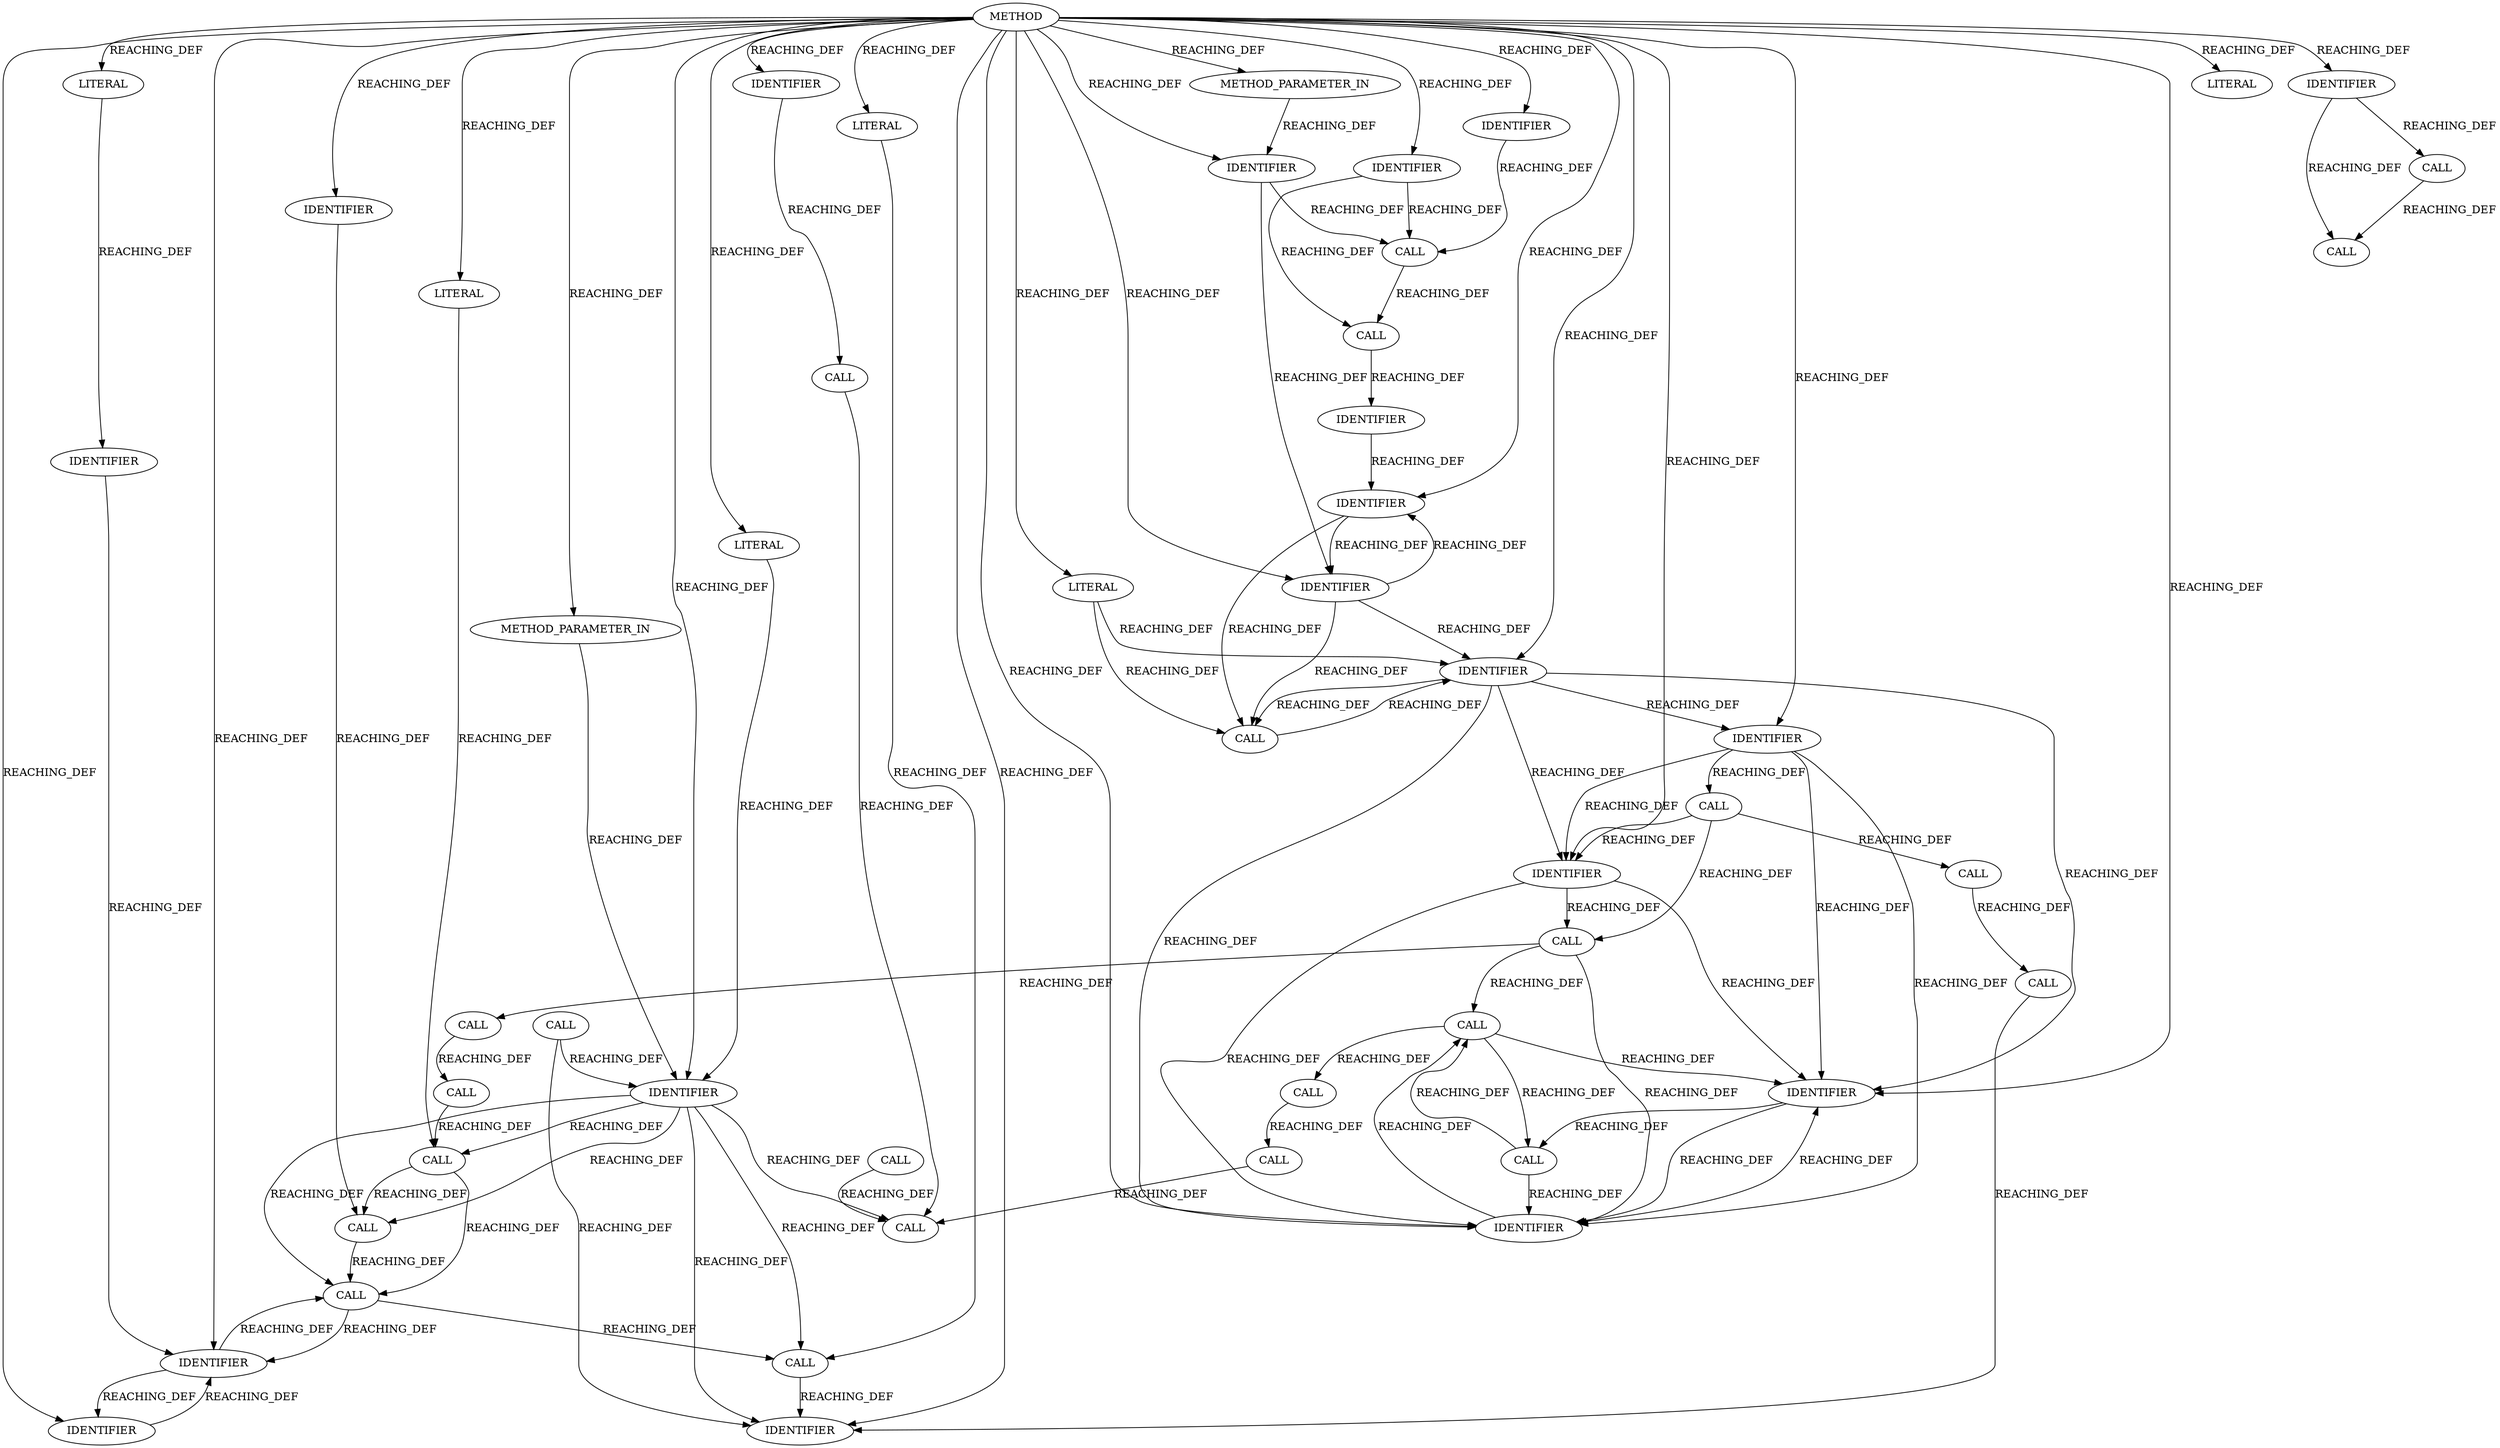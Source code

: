strict digraph "" {
	node [label="\N"];
	1583	[ARGUMENT_INDEX=2,
		CODE=CEPH_MSG_MAX_CONTROL_LEN,
		COLUMN_NUMBER=25,
		LINE_NUMBER=532,
		NAME=CEPH_MSG_MAX_CONTROL_LEN,
		ORDER=2,
		TYPE_FULL_NAME=ANY,
		filename="messenger_v2.c",
		label=IDENTIFIER];
	1578	[ARGUMENT_INDEX=1,
		CODE="desc->fd_lens[0]",
		COLUMN_NUMBER=6,
		DISPATCH_TYPE=STATIC_DISPATCH,
		LINE_NUMBER=532,
		METHOD_FULL_NAME="<operator>.indirectIndexAccess",
		NAME="<operator>.indirectIndexAccess",
		ORDER=1,
		TYPE_FULL_NAME="<empty>",
		filename="messenger_v2.c",
		label=CALL];
	1583 -> 1578	[VARIABLE=CEPH_MSG_MAX_CONTROL_LEN,
		label=REACHING_DEF];
	1598	[ARGUMENT_INDEX=1,
		CODE="desc->fd_lens",
		COLUMN_NUMBER=6,
		DISPATCH_TYPE=STATIC_DISPATCH,
		LINE_NUMBER=536,
		METHOD_FULL_NAME="<operator>.indirectFieldAccess",
		NAME="<operator>.indirectFieldAccess",
		ORDER=1,
		TYPE_FULL_NAME="<empty>",
		filename="messenger_v2.c",
		label=CALL];
	1578 -> 1598	[VARIABLE="desc->fd_lens[0]",
		label=REACHING_DEF];
	1456	[ARGUMENT_INDEX=1,
		CODE="p + CEPH_PREAMBLE_LEN",
		COLUMN_NUMBER=15,
		DISPATCH_TYPE=STATIC_DISPATCH,
		LINE_NUMBER=497,
		METHOD_FULL_NAME="<operator>.addition",
		NAME="<operator>.addition",
		ORDER=1,
		TYPE_FULL_NAME="<empty>",
		filename="messenger_v2.c",
		label=CALL];
	1455	[ARGUMENT_INDEX=2,
		CODE="p + CEPH_PREAMBLE_LEN - CEPH_CRC_LEN",
		COLUMN_NUMBER=15,
		DISPATCH_TYPE=STATIC_DISPATCH,
		LINE_NUMBER=497,
		METHOD_FULL_NAME="<operator>.subtraction",
		NAME="<operator>.subtraction",
		ORDER=2,
		TYPE_FULL_NAME="<empty>",
		filename="messenger_v2.c",
		label=CALL];
	1456 -> 1455	[VARIABLE="p + CEPH_PREAMBLE_LEN",
		label=REACHING_DEF];
	1454	[ARGUMENT_INDEX=1,
		CODE=crcp,
		COLUMN_NUMBER=8,
		LINE_NUMBER=497,
		NAME=crcp,
		ORDER=1,
		TYPE_FULL_NAME="void*",
		filename="messenger_v2.c",
		label=IDENTIFIER];
	1455 -> 1454	[VARIABLE="p + CEPH_PREAMBLE_LEN - CEPH_CRC_LEN",
		label=REACHING_DEF];
	1531	[ARGUMENT_INDEX=1,
		CODE=i,
		COLUMN_NUMBER=7,
		LINE_NUMBER=518,
		NAME=i,
		ORDER=1,
		TYPE_FULL_NAME=int,
		filename="messenger_v2.c",
		label=IDENTIFIER];
	1534	[ARGUMENT_INDEX=1,
		CODE=i,
		COLUMN_NUMBER=14,
		LINE_NUMBER=518,
		NAME=i,
		ORDER=1,
		TYPE_FULL_NAME=int,
		filename="messenger_v2.c",
		label=IDENTIFIER];
	1531 -> 1534	[VARIABLE=i,
		label=REACHING_DEF];
	1539	[ARGUMENT_INDEX=1,
		CODE=i,
		COLUMN_NUMBER=36,
		LINE_NUMBER=518,
		NAME=i,
		ORDER=1,
		TYPE_FULL_NAME=int,
		filename="messenger_v2.c",
		label=IDENTIFIER];
	1534 -> 1539	[VARIABLE=i,
		label=REACHING_DEF];
	1535	[ARGUMENT_INDEX=2,
		CODE="desc->fd_seg_cnt",
		COLUMN_NUMBER=18,
		DISPATCH_TYPE=STATIC_DISPATCH,
		LINE_NUMBER=518,
		METHOD_FULL_NAME="<operator>.indirectFieldAccess",
		NAME="<operator>.indirectFieldAccess",
		ORDER=2,
		TYPE_FULL_NAME="<empty>",
		filename="messenger_v2.c",
		label=CALL];
	1534 -> 1535	[VARIABLE=i,
		label=REACHING_DEF];
	1469	[ARGUMENT_INDEX=1,
		CODE=crcp,
		COLUMN_NUMBER=21,
		LINE_NUMBER=501,
		NAME=crcp,
		ORDER=1,
		TYPE_FULL_NAME="void*",
		filename="messenger_v2.c",
		label=IDENTIFIER];
	1454 -> 1469	[VARIABLE=crcp,
		label=REACHING_DEF];
	1542	[ARGUMENT_INDEX=1,
		CODE="desc->fd_lens[i]",
		COLUMN_NUMBER=3,
		DISPATCH_TYPE=STATIC_DISPATCH,
		LINE_NUMBER=519,
		METHOD_FULL_NAME="<operator>.indirectIndexAccess",
		NAME="<operator>.indirectIndexAccess",
		ORDER=1,
		TYPE_FULL_NAME="<empty>",
		filename="messenger_v2.c",
		label=CALL];
	1542 -> 1598	[VARIABLE="desc->fd_lens[i]",
		label=REACHING_DEF];
	1597	[ARGUMENT_INDEX=1,
		CODE="desc->fd_lens[1]",
		COLUMN_NUMBER=6,
		DISPATCH_TYPE=STATIC_DISPATCH,
		LINE_NUMBER=536,
		METHOD_FULL_NAME="<operator>.indirectIndexAccess",
		NAME="<operator>.indirectIndexAccess",
		ORDER=1,
		TYPE_FULL_NAME="<empty>",
		filename="messenger_v2.c",
		label=CALL];
	1596	[ARGUMENT_INDEX=-1,
		CODE="desc->fd_lens[1] > CEPH_MSG_MAX_FRONT_LEN",
		COLUMN_NUMBER=6,
		DISPATCH_TYPE=STATIC_DISPATCH,
		LINE_NUMBER=536,
		METHOD_FULL_NAME="<operator>.greaterThan",
		NAME="<operator>.greaterThan",
		ORDER=1,
		TYPE_FULL_NAME="<empty>",
		filename="messenger_v2.c",
		label=CALL];
	1597 -> 1596	[VARIABLE="desc->fd_lens[1]",
		label=REACHING_DEF];
	1498	[ARGUMENT_INDEX=1,
		CODE="&p",
		COLUMN_NUMBER=31,
		DISPATCH_TYPE=STATIC_DISPATCH,
		LINE_NUMBER=511,
		METHOD_FULL_NAME="<operator>.addressOf",
		NAME="<operator>.addressOf",
		ORDER=1,
		TYPE_FULL_NAME="<empty>",
		filename="messenger_v2.c",
		label=CALL];
	1497	[ARGUMENT_INDEX=2,
		CODE="ceph_decode_8(&p)",
		COLUMN_NUMBER=17,
		DISPATCH_TYPE=STATIC_DISPATCH,
		LINE_NUMBER=511,
		METHOD_FULL_NAME=ceph_decode_8,
		NAME=ceph_decode_8,
		ORDER=2,
		TYPE_FULL_NAME="<empty>",
		filename="messenger_v2.c",
		label=CALL];
	1498 -> 1497	[VARIABLE="&p",
		label=REACHING_DEF];
	1505	[ARGUMENT_INDEX=1,
		CODE="&p",
		COLUMN_NUMBER=35,
		DISPATCH_TYPE=STATIC_DISPATCH,
		LINE_NUMBER=512,
		METHOD_FULL_NAME="<operator>.addressOf",
		NAME="<operator>.addressOf",
		ORDER=1,
		TYPE_FULL_NAME="<empty>",
		filename="messenger_v2.c",
		label=CALL];
	1498 -> 1505	[VARIABLE="&p",
		label=REACHING_DEF];
	1506	[ARGUMENT_INDEX=1,
		CODE=p,
		COLUMN_NUMBER=36,
		LINE_NUMBER=512,
		NAME=p,
		ORDER=1,
		TYPE_FULL_NAME="void*",
		filename="messenger_v2.c",
		label=IDENTIFIER];
	1498 -> 1506	[VARIABLE="&p",
		label=REACHING_DEF];
	1494	[ARGUMENT_INDEX=1,
		CODE="desc->fd_tag",
		COLUMN_NUMBER=2,
		DISPATCH_TYPE=STATIC_DISPATCH,
		LINE_NUMBER=511,
		METHOD_FULL_NAME="<operator>.indirectFieldAccess",
		NAME="<operator>.indirectFieldAccess",
		ORDER=1,
		TYPE_FULL_NAME="<empty>",
		filename="messenger_v2.c",
		label=CALL];
	1497 -> 1494	[VARIABLE="ceph_decode_8(&p)",
		label=REACHING_DEF];
	1549	[ARGUMENT_INDEX=1,
		CODE=p,
		COLUMN_NUMBER=38,
		LINE_NUMBER=519,
		NAME=p,
		ORDER=1,
		TYPE_FULL_NAME="void*",
		filename="messenger_v2.c",
		label=IDENTIFIER];
	1505 -> 1549	[VARIABLE="&p",
		label=REACHING_DEF];
	1504	[ARGUMENT_INDEX=2,
		CODE="ceph_decode_8(&p)",
		COLUMN_NUMBER=21,
		DISPATCH_TYPE=STATIC_DISPATCH,
		LINE_NUMBER=512,
		METHOD_FULL_NAME=ceph_decode_8,
		NAME=ceph_decode_8,
		ORDER=2,
		TYPE_FULL_NAME="<empty>",
		filename="messenger_v2.c",
		label=CALL];
	1505 -> 1504	[VARIABLE="&p",
		label=REACHING_DEF];
	1548	[ARGUMENT_INDEX=1,
		CODE="&p",
		COLUMN_NUMBER=37,
		DISPATCH_TYPE=STATIC_DISPATCH,
		LINE_NUMBER=519,
		METHOD_FULL_NAME="<operator>.addressOf",
		NAME="<operator>.addressOf",
		ORDER=1,
		TYPE_FULL_NAME="<empty>",
		filename="messenger_v2.c",
		label=CALL];
	1505 -> 1548	[VARIABLE="&p",
		label=REACHING_DEF];
	1506 -> 1505	[VARIABLE=p,
		label=REACHING_DEF];
	1506 -> 1549	[VARIABLE=p,
		label=REACHING_DEF];
	1558	[ARGUMENT_INDEX=1,
		CODE=p,
		COLUMN_NUMBER=40,
		LINE_NUMBER=520,
		NAME=p,
		ORDER=1,
		TYPE_FULL_NAME="void*",
		filename="messenger_v2.c",
		label=IDENTIFIER];
	1506 -> 1558	[VARIABLE=p,
		label=REACHING_DEF];
	1532	[ARGUMENT_INDEX=2,
		CODE=0,
		COLUMN_NUMBER=11,
		LINE_NUMBER=518,
		ORDER=2,
		TYPE_FULL_NAME=int,
		filename="messenger_v2.c",
		label=LITERAL];
	1532 -> 1531	[VARIABLE=0,
		label=REACHING_DEF];
	1489	[ARGUMENT_INDEX=2,
		CODE=0,
		COLUMN_NUMBER=15,
		LINE_NUMBER=509,
		ORDER=2,
		TYPE_FULL_NAME=int,
		filename="messenger_v2.c",
		label=LITERAL];
	1488	[ARGUMENT_INDEX=1,
		CODE=desc,
		COLUMN_NUMBER=9,
		LINE_NUMBER=509,
		NAME=desc,
		ORDER=1,
		TYPE_FULL_NAME="ceph_frame_desc*",
		filename="messenger_v2.c",
		label=IDENTIFIER];
	1489 -> 1488	[VARIABLE=0,
		label=REACHING_DEF];
	1488 -> 1598	[VARIABLE=desc,
		label=REACHING_DEF];
	1599	[ARGUMENT_INDEX=1,
		CODE=desc,
		COLUMN_NUMBER=6,
		LINE_NUMBER=536,
		NAME=desc,
		ORDER=1,
		TYPE_FULL_NAME="ceph_frame_desc*",
		filename="messenger_v2.c",
		label=IDENTIFIER];
	1488 -> 1599	[VARIABLE=desc,
		label=REACHING_DEF];
	1488 -> 1535	[VARIABLE=desc,
		label=REACHING_DEF];
	1566	[ARGUMENT_INDEX=1,
		CODE="desc->fd_seg_cnt",
		COLUMN_NUMBER=21,
		DISPATCH_TYPE=STATIC_DISPATCH,
		LINE_NUMBER=527,
		METHOD_FULL_NAME="<operator>.indirectFieldAccess",
		NAME="<operator>.indirectFieldAccess",
		ORDER=1,
		TYPE_FULL_NAME="<empty>",
		filename="messenger_v2.c",
		label=CALL];
	1488 -> 1566	[VARIABLE=desc,
		label=REACHING_DEF];
	1515	[ARGUMENT_INDEX=1,
		CODE="desc->fd_seg_cnt",
		COLUMN_NUMBER=6,
		DISPATCH_TYPE=STATIC_DISPATCH,
		LINE_NUMBER=514,
		METHOD_FULL_NAME="<operator>.indirectFieldAccess",
		NAME="<operator>.indirectFieldAccess",
		ORDER=1,
		TYPE_FULL_NAME="<empty>",
		filename="messenger_v2.c",
		label=CALL];
	1488 -> 1515	[VARIABLE=desc,
		label=REACHING_DEF];
	1510	[ARGUMENT_INDEX=1,
		CODE="desc->fd_seg_cnt",
		COLUMN_NUMBER=6,
		DISPATCH_TYPE=STATIC_DISPATCH,
		LINE_NUMBER=513,
		METHOD_FULL_NAME="<operator>.indirectFieldAccess",
		NAME="<operator>.indirectFieldAccess",
		ORDER=1,
		TYPE_FULL_NAME="<empty>",
		filename="messenger_v2.c",
		label=CALL];
	1488 -> 1510	[VARIABLE=desc,
		label=REACHING_DEF];
	1539 -> 1534	[VARIABLE=i,
		label=REACHING_DEF];
	1458	[ARGUMENT_INDEX=2,
		CODE=CEPH_PREAMBLE_LEN,
		COLUMN_NUMBER=19,
		LINE_NUMBER=497,
		NAME=CEPH_PREAMBLE_LEN,
		ORDER=2,
		TYPE_FULL_NAME=ANY,
		filename="messenger_v2.c",
		label=IDENTIFIER];
	1458 -> 1456	[VARIABLE=CEPH_PREAMBLE_LEN,
		label=REACHING_DEF];
	1547	[ARGUMENT_INDEX=2,
		CODE="ceph_decode_32(&p)",
		COLUMN_NUMBER=22,
		DISPATCH_TYPE=STATIC_DISPATCH,
		LINE_NUMBER=519,
		METHOD_FULL_NAME=ceph_decode_32,
		NAME=ceph_decode_32,
		ORDER=2,
		TYPE_FULL_NAME="<empty>",
		filename="messenger_v2.c",
		label=CALL];
	1547 -> 1542	[VARIABLE="ceph_decode_32(&p)",
		label=REACHING_DEF];
	1470	[ARGUMENT_INDEX=2,
		CODE=p,
		COLUMN_NUMBER=28,
		LINE_NUMBER=501,
		NAME=p,
		ORDER=2,
		TYPE_FULL_NAME="void*",
		filename="messenger_v2.c",
		label=IDENTIFIER];
	1469 -> 1470	[VARIABLE=crcp,
		label=REACHING_DEF];
	1468	[ARGUMENT_INDEX=3,
		CODE="crcp - p",
		COLUMN_NUMBER=21,
		DISPATCH_TYPE=STATIC_DISPATCH,
		LINE_NUMBER=501,
		METHOD_FULL_NAME="<operator>.subtraction",
		NAME="<operator>.subtraction",
		ORDER=3,
		TYPE_FULL_NAME="<empty>",
		filename="messenger_v2.c",
		label=CALL];
	1469 -> 1468	[VARIABLE=crcp,
		label=REACHING_DEF];
	1494 -> 1599	[VARIABLE="desc->fd_tag",
		label=REACHING_DEF];
	1448	[AST_PARENT_FULL_NAME="messenger_v2.c:<global>",
		AST_PARENT_TYPE=TYPE_DECL,
		CODE="static int decode_preamble(void *p, struct ceph_frame_desc *desc)
{
	void *crcp = p + CEPH_PREAMBLE_LEN - CEPH_CRC_LEN;
	u32 crc, \
expected_crc;
	int i;

	crc = crc32c(0, p, crcp - p);
	expected_crc = get_unaligned_le32(crcp);
	if (crc != expected_crc) {
		pr_\
err(\"bad preamble crc, calculated %u, expected %u\\n\",
		       crc, expected_crc);
		return -EBADMSG;
	}

	memset(desc, 0, sizeof(*\
desc));

	desc->fd_tag = ceph_decode_8(&p);
	desc->fd_seg_cnt = ceph_decode_8(&p);
	if (desc->fd_seg_cnt < 1 ||
	    desc->fd_seg_\
cnt > CEPH_FRAME_MAX_SEGMENT_COUNT) {
		pr_err(\"bad segment count %d\\n\", desc->fd_seg_cnt);
		return -EINVAL;
	}
	for (i = 0; i < \
desc->fd_seg_cnt; i++) {
		desc->fd_lens[i] = ceph_decode_32(&p);
		desc->fd_aligns[i] = ceph_decode_16(&p);
	}

	/*
	 * This would \
fire for FRAME_TAG_WAIT (it has one empty
	 * segment), but we should never get it as client.
	 */
	if (!desc->fd_lens[desc->fd_\
seg_cnt - 1]) {
		pr_err(\"last segment empty\\n\");
		return -EINVAL;
	}

	if (desc->fd_l...",
		COLUMN_NUMBER=1,
		COLUMN_NUMBER_END=1,
		FILENAME="messenger_v2.c",
		FULL_NAME=decode_preamble,
		IS_EXTERNAL=false,
		LINE_NUMBER=495,
		LINE_NUMBER_END=550,
		NAME=decode_preamble,
		ORDER=36,
		SIGNATURE="int decode_preamble (void*,ceph_frame_desc*)",
		filename="messenger_v2.c",
		label=METHOD];
	1448 -> 1583	[label=REACHING_DEF];
	1448 -> 1534	[label=REACHING_DEF];
	1448 -> 1506	[label=REACHING_DEF];
	1448 -> 1532	[label=REACHING_DEF];
	1448 -> 1489	[label=REACHING_DEF];
	1448 -> 1488	[label=REACHING_DEF];
	1448 -> 1539	[label=REACHING_DEF];
	1448 -> 1458	[label=REACHING_DEF];
	1448 -> 1469	[label=REACHING_DEF];
	1449	[CODE="void *p",
		COLUMN_NUMBER=28,
		EVALUATION_STRATEGY=BY_VALUE,
		INDEX=1,
		IS_VARIADIC=false,
		LINE_NUMBER=495,
		NAME=p,
		ORDER=1,
		TYPE_FULL_NAME="void*",
		filename="messenger_v2.c",
		label=METHOD_PARAMETER_IN];
	1448 -> 1449	[label=REACHING_DEF];
	1450	[CODE="struct ceph_frame_desc *desc",
		COLUMN_NUMBER=37,
		EVALUATION_STRATEGY=BY_VALUE,
		INDEX=2,
		IS_VARIADIC=false,
		LINE_NUMBER=495,
		NAME=desc,
		ORDER=2,
		TYPE_FULL_NAME="ceph_frame_desc*",
		filename="messenger_v2.c",
		label=METHOD_PARAMETER_IN];
	1448 -> 1450	[label=REACHING_DEF];
	1457	[ARGUMENT_INDEX=1,
		CODE=p,
		COLUMN_NUMBER=15,
		LINE_NUMBER=497,
		NAME=p,
		ORDER=1,
		TYPE_FULL_NAME="void*",
		filename="messenger_v2.c",
		label=IDENTIFIER];
	1448 -> 1457	[label=REACHING_DEF];
	1459	[ARGUMENT_INDEX=2,
		CODE=CEPH_CRC_LEN,
		COLUMN_NUMBER=39,
		LINE_NUMBER=497,
		NAME=CEPH_CRC_LEN,
		ORDER=2,
		TYPE_FULL_NAME=ANY,
		filename="messenger_v2.c",
		label=IDENTIFIER];
	1448 -> 1459	[label=REACHING_DEF];
	1466	[ARGUMENT_INDEX=1,
		CODE=0,
		COLUMN_NUMBER=15,
		LINE_NUMBER=501,
		ORDER=1,
		TYPE_FULL_NAME=int,
		filename="messenger_v2.c",
		label=LITERAL];
	1448 -> 1466	[label=REACHING_DEF];
	1467	[ARGUMENT_INDEX=2,
		CODE=p,
		COLUMN_NUMBER=18,
		LINE_NUMBER=501,
		NAME=p,
		ORDER=2,
		TYPE_FULL_NAME="void*",
		filename="messenger_v2.c",
		label=IDENTIFIER];
	1448 -> 1467	[label=REACHING_DEF];
	1448 -> 1470	[label=REACHING_DEF];
	1499	[ARGUMENT_INDEX=1,
		CODE=p,
		COLUMN_NUMBER=32,
		LINE_NUMBER=511,
		NAME=p,
		ORDER=1,
		TYPE_FULL_NAME="void*",
		filename="messenger_v2.c",
		label=IDENTIFIER];
	1448 -> 1499	[label=REACHING_DEF];
	1513	[ARGUMENT_INDEX=2,
		CODE=1,
		COLUMN_NUMBER=25,
		LINE_NUMBER=513,
		ORDER=2,
		TYPE_FULL_NAME=int,
		filename="messenger_v2.c",
		label=LITERAL];
	1448 -> 1513	[label=REACHING_DEF];
	1518	[ARGUMENT_INDEX=2,
		CODE=CEPH_FRAME_MAX_SEGMENT_COUNT,
		COLUMN_NUMBER=25,
		LINE_NUMBER=514,
		NAME=CEPH_FRAME_MAX_SEGMENT_COUNT,
		ORDER=2,
		TYPE_FULL_NAME=ANY,
		filename="messenger_v2.c",
		label=IDENTIFIER];
	1448 -> 1518	[label=REACHING_DEF];
	1448 -> 1549	[label=REACHING_DEF];
	1448 -> 1558	[label=REACHING_DEF];
	1569	[ARGUMENT_INDEX=2,
		CODE=1,
		COLUMN_NUMBER=40,
		LINE_NUMBER=527,
		ORDER=2,
		TYPE_FULL_NAME=int,
		filename="messenger_v2.c",
		label=LITERAL];
	1448 -> 1569	[label=REACHING_DEF];
	1448 -> 1599	[label=REACHING_DEF];
	1601	[ARGUMENT_INDEX=2,
		CODE=1,
		COLUMN_NUMBER=20,
		LINE_NUMBER=536,
		ORDER=2,
		TYPE_FULL_NAME=int,
		filename="messenger_v2.c",
		label=LITERAL];
	1448 -> 1601	[label=REACHING_DEF];
	1602	[ARGUMENT_INDEX=2,
		CODE=CEPH_MSG_MAX_FRONT_LEN,
		COLUMN_NUMBER=25,
		LINE_NUMBER=536,
		NAME=CEPH_MSG_MAX_FRONT_LEN,
		ORDER=2,
		TYPE_FULL_NAME=ANY,
		filename="messenger_v2.c",
		label=IDENTIFIER];
	1448 -> 1602	[label=REACHING_DEF];
	1449 -> 1457	[VARIABLE=p,
		label=REACHING_DEF];
	1450 -> 1488	[VARIABLE=desc,
		label=REACHING_DEF];
	1457 -> 1456	[VARIABLE=p,
		label=REACHING_DEF];
	1457 -> 1470	[VARIABLE=p,
		label=REACHING_DEF];
	1459 -> 1456	[VARIABLE=CEPH_CRC_LEN,
		label=REACHING_DEF];
	1459 -> 1455	[VARIABLE=CEPH_CRC_LEN,
		label=REACHING_DEF];
	1466 -> 1467	[VARIABLE=0,
		label=REACHING_DEF];
	1466 -> 1468	[VARIABLE=0,
		label=REACHING_DEF];
	1467 -> 1506	[VARIABLE=p,
		label=REACHING_DEF];
	1467 -> 1499	[VARIABLE=p,
		label=REACHING_DEF];
	1467 -> 1549	[VARIABLE=p,
		label=REACHING_DEF];
	1467 -> 1558	[VARIABLE=p,
		label=REACHING_DEF];
	1467 -> 1468	[VARIABLE=p,
		label=REACHING_DEF];
	1470 -> 1469	[VARIABLE=p,
		label=REACHING_DEF];
	1470 -> 1467	[VARIABLE=p,
		label=REACHING_DEF];
	1470 -> 1468	[VARIABLE=p,
		label=REACHING_DEF];
	1499 -> 1498	[VARIABLE=p,
		label=REACHING_DEF];
	1499 -> 1506	[VARIABLE=p,
		label=REACHING_DEF];
	1499 -> 1549	[VARIABLE=p,
		label=REACHING_DEF];
	1499 -> 1558	[VARIABLE=p,
		label=REACHING_DEF];
	1513 -> 1510	[VARIABLE=1,
		label=REACHING_DEF];
	1518 -> 1515	[VARIABLE=CEPH_FRAME_MAX_SEGMENT_COUNT,
		label=REACHING_DEF];
	1549 -> 1558	[VARIABLE=p,
		label=REACHING_DEF];
	1549 -> 1548	[VARIABLE=p,
		label=REACHING_DEF];
	1558 -> 1549	[VARIABLE=p,
		label=REACHING_DEF];
	1557	[ARGUMENT_INDEX=1,
		CODE="&p",
		COLUMN_NUMBER=39,
		DISPATCH_TYPE=STATIC_DISPATCH,
		LINE_NUMBER=520,
		METHOD_FULL_NAME="<operator>.addressOf",
		NAME="<operator>.addressOf",
		ORDER=1,
		TYPE_FULL_NAME="<empty>",
		filename="messenger_v2.c",
		label=CALL];
	1558 -> 1557	[VARIABLE=p,
		label=REACHING_DEF];
	1569 -> 1566	[VARIABLE=1,
		label=REACHING_DEF];
	1602 -> 1597	[VARIABLE=CEPH_MSG_MAX_FRONT_LEN,
		label=REACHING_DEF];
	1602 -> 1596	[VARIABLE=CEPH_MSG_MAX_FRONT_LEN,
		label=REACHING_DEF];
	1535 -> 1534	[VARIABLE="desc->fd_seg_cnt",
		label=REACHING_DEF];
	1535 -> 1566	[VARIABLE="desc->fd_seg_cnt",
		label=REACHING_DEF];
	1566 -> 1599	[VARIABLE="desc->fd_seg_cnt",
		label=REACHING_DEF];
	1501	[ARGUMENT_INDEX=1,
		CODE="desc->fd_seg_cnt",
		COLUMN_NUMBER=2,
		DISPATCH_TYPE=STATIC_DISPATCH,
		LINE_NUMBER=512,
		METHOD_FULL_NAME="<operator>.indirectFieldAccess",
		NAME="<operator>.indirectFieldAccess",
		ORDER=1,
		TYPE_FULL_NAME="<empty>",
		filename="messenger_v2.c",
		label=CALL];
	1504 -> 1501	[VARIABLE="ceph_decode_8(&p)",
		label=REACHING_DEF];
	1548 -> 1547	[VARIABLE="&p",
		label=REACHING_DEF];
	1548 -> 1558	[VARIABLE="&p",
		label=REACHING_DEF];
	1548 -> 1557	[VARIABLE="&p",
		label=REACHING_DEF];
	1515 -> 1535	[VARIABLE="desc->fd_seg_cnt",
		label=REACHING_DEF];
	1491	[ARGUMENT_INDEX=1,
		CODE="*desc",
		COLUMN_NUMBER=25,
		DISPATCH_TYPE=STATIC_DISPATCH,
		LINE_NUMBER=509,
		METHOD_FULL_NAME="<operator>.indirection",
		NAME="<operator>.indirection",
		ORDER=1,
		TYPE_FULL_NAME="<empty>",
		filename="messenger_v2.c",
		label=CALL];
	1491 -> 1488	[VARIABLE="*desc",
		label=REACHING_DEF];
	1491 -> 1599	[VARIABLE="*desc",
		label=REACHING_DEF];
	1468 -> 1467	[VARIABLE="crcp - p",
		label=REACHING_DEF];
	1501 -> 1510	[VARIABLE="desc->fd_seg_cnt",
		label=REACHING_DEF];
	1510 -> 1535	[VARIABLE="desc->fd_seg_cnt",
		label=REACHING_DEF];
	1510 -> 1515	[VARIABLE="desc->fd_seg_cnt",
		label=REACHING_DEF];
	1557 -> 1549	[VARIABLE="&p",
		label=REACHING_DEF];
	1557 -> 1548	[VARIABLE="&p",
		label=REACHING_DEF];
	1561	[ARGUMENT_INDEX=1,
		CODE="desc->fd_lens[desc->fd_seg_cnt - 1]",
		COLUMN_NUMBER=7,
		DISPATCH_TYPE=STATIC_DISPATCH,
		LINE_NUMBER=527,
		METHOD_FULL_NAME="<operator>.indirectIndexAccess",
		NAME="<operator>.indirectIndexAccess",
		ORDER=1,
		TYPE_FULL_NAME="<empty>",
		filename="messenger_v2.c",
		label=CALL];
	1561 -> 1598	[VARIABLE="desc->fd_lens[desc->fd_seg_cnt - 1]",
		label=REACHING_DEF];
}
